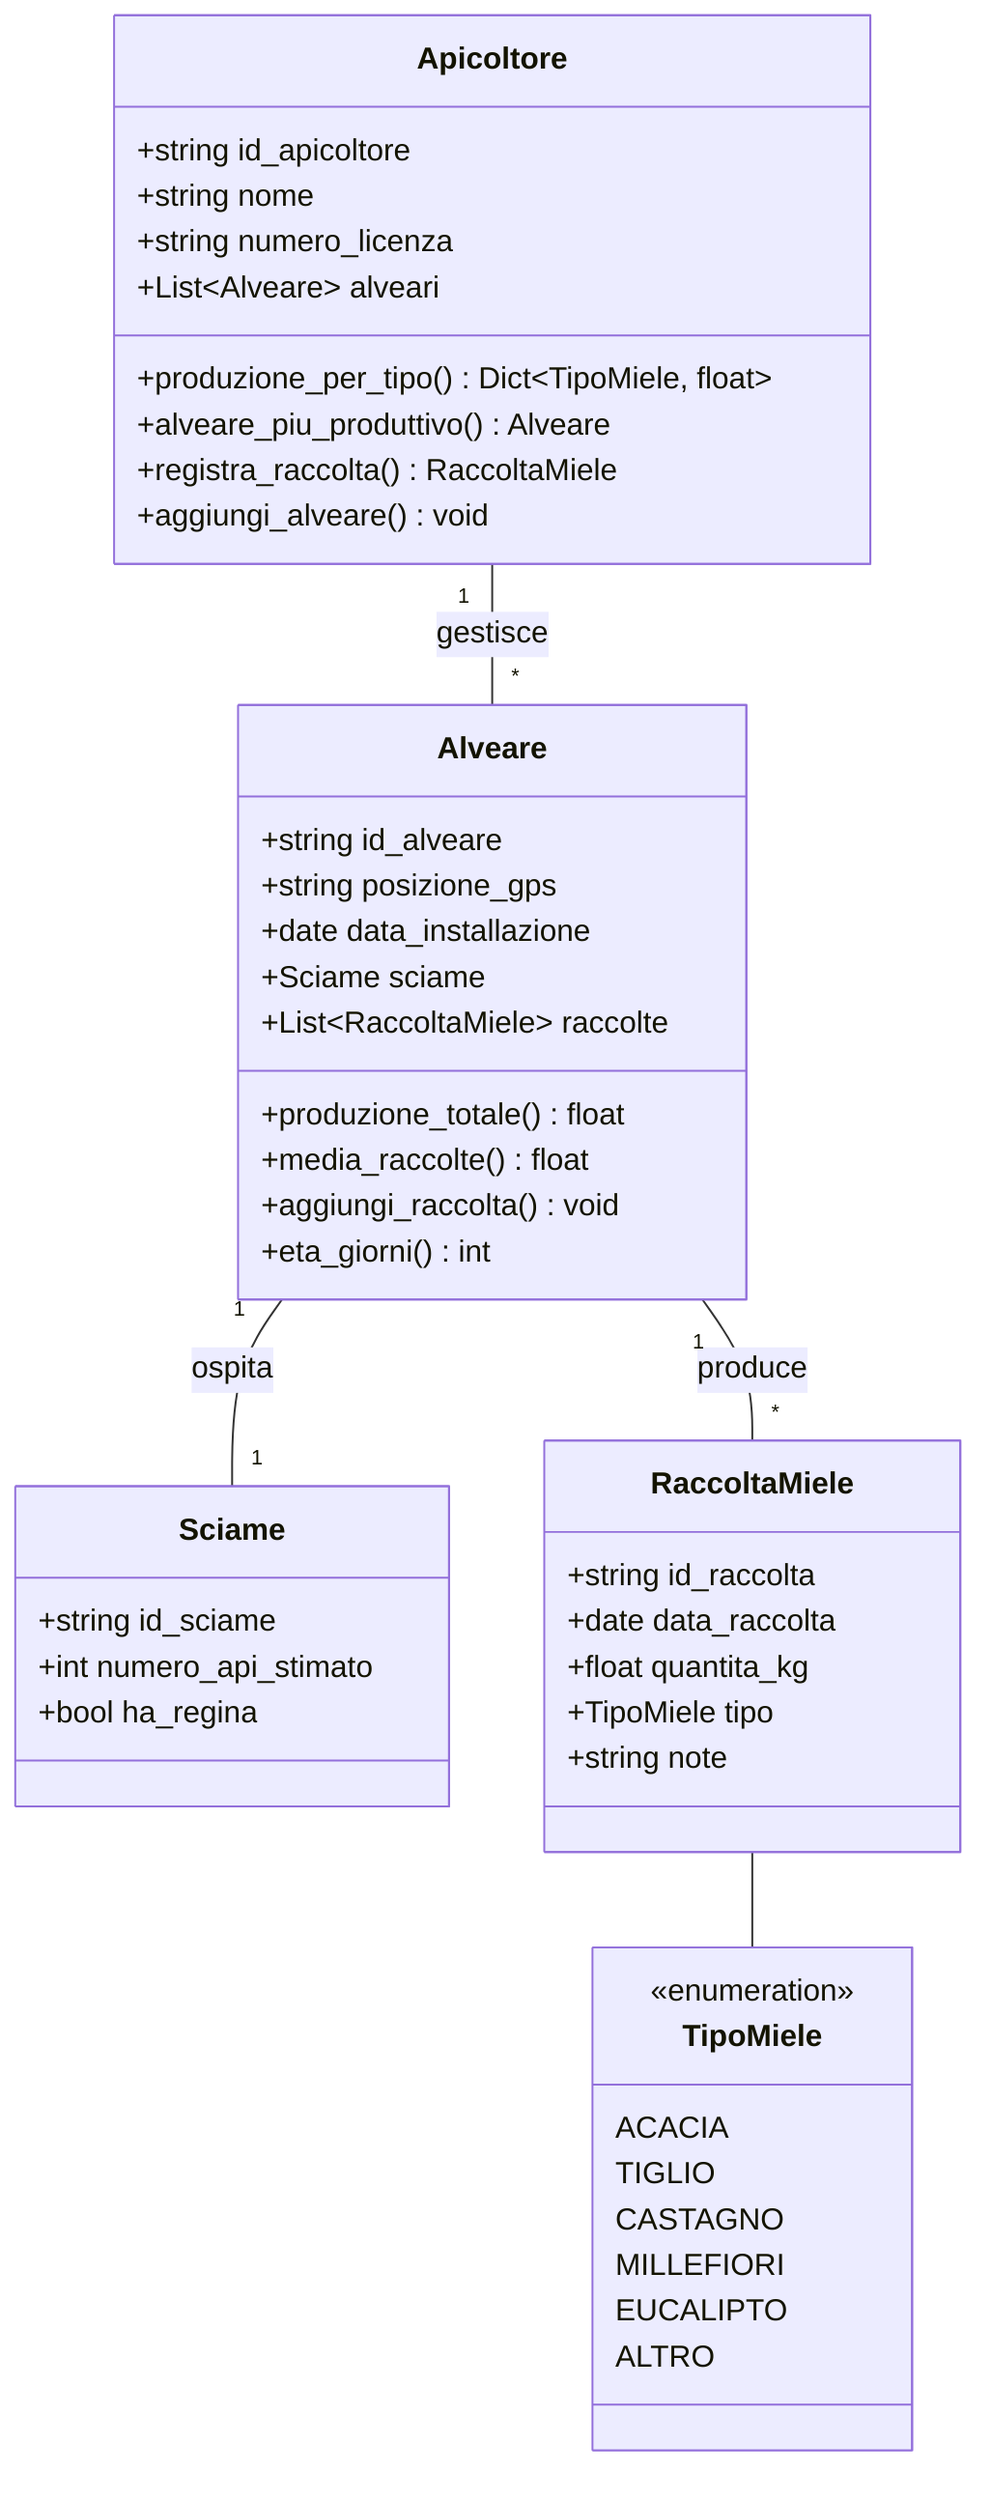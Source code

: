 classDiagram
    class Apicoltore {
        +string id_apicoltore
        +string nome
        +string numero_licenza
        +List~Alveare~ alveari
        +produzione_per_tipo() Dict~TipoMiele, float~
        +alveare_piu_produttivo() Alveare
        +registra_raccolta() RaccoltaMiele
        +aggiungi_alveare() void
    }

    class Alveare {
        +string id_alveare
        +string posizione_gps
        +date data_installazione
        +Sciame sciame
        +List~RaccoltaMiele~ raccolte
        +produzione_totale() float
        +media_raccolte() float
        +aggiungi_raccolta() void
        +eta_giorni() int
    }

    class Sciame {
        +string id_sciame
        +int numero_api_stimato
        +bool ha_regina
    }

    class RaccoltaMiele {
        +string id_raccolta
        +date data_raccolta
        +float quantita_kg
        +TipoMiele tipo
        +string note
    }

    class TipoMiele {
        <<enumeration>>
        ACACIA
        TIGLIO
        CASTAGNO
        MILLEFIORI
        EUCALIPTO
        ALTRO
    }

    Apicoltore "1" -- "*" Alveare : gestisce
    Alveare "1" -- "1" Sciame : ospita
    Alveare "1" -- "*" RaccoltaMiele : produce
    RaccoltaMiele -- TipoMiele